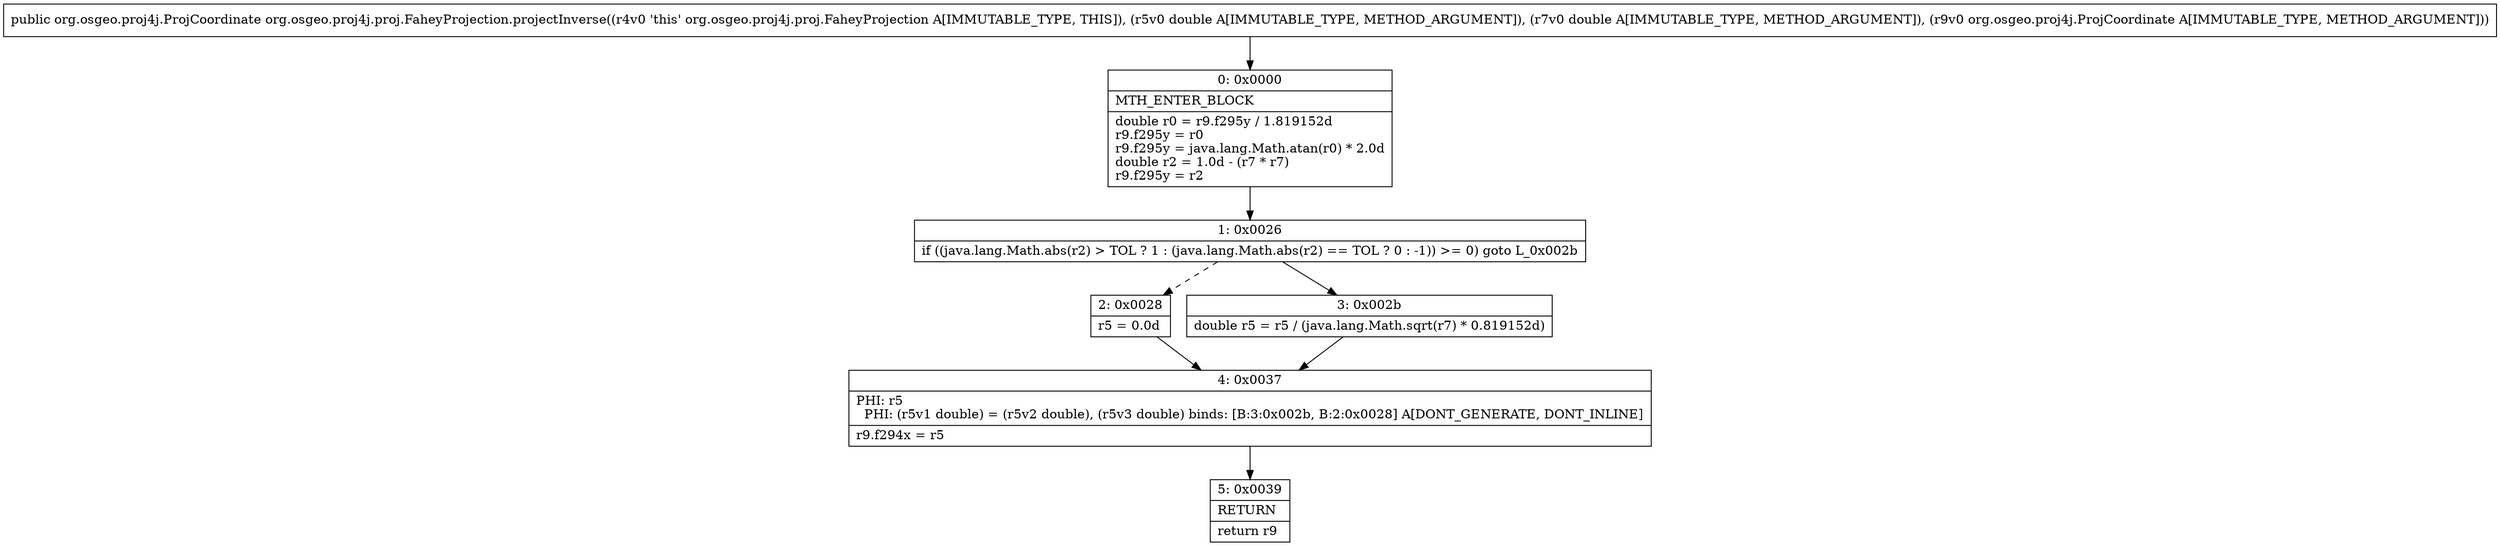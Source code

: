 digraph "CFG fororg.osgeo.proj4j.proj.FaheyProjection.projectInverse(DDLorg\/osgeo\/proj4j\/ProjCoordinate;)Lorg\/osgeo\/proj4j\/ProjCoordinate;" {
Node_0 [shape=record,label="{0\:\ 0x0000|MTH_ENTER_BLOCK\l|double r0 = r9.f295y \/ 1.819152d\lr9.f295y = r0\lr9.f295y = java.lang.Math.atan(r0) * 2.0d\ldouble r2 = 1.0d \- (r7 * r7)\lr9.f295y = r2\l}"];
Node_1 [shape=record,label="{1\:\ 0x0026|if ((java.lang.Math.abs(r2) \> TOL ? 1 : (java.lang.Math.abs(r2) == TOL ? 0 : \-1)) \>= 0) goto L_0x002b\l}"];
Node_2 [shape=record,label="{2\:\ 0x0028|r5 = 0.0d\l}"];
Node_3 [shape=record,label="{3\:\ 0x002b|double r5 = r5 \/ (java.lang.Math.sqrt(r7) * 0.819152d)\l}"];
Node_4 [shape=record,label="{4\:\ 0x0037|PHI: r5 \l  PHI: (r5v1 double) = (r5v2 double), (r5v3 double) binds: [B:3:0x002b, B:2:0x0028] A[DONT_GENERATE, DONT_INLINE]\l|r9.f294x = r5\l}"];
Node_5 [shape=record,label="{5\:\ 0x0039|RETURN\l|return r9\l}"];
MethodNode[shape=record,label="{public org.osgeo.proj4j.ProjCoordinate org.osgeo.proj4j.proj.FaheyProjection.projectInverse((r4v0 'this' org.osgeo.proj4j.proj.FaheyProjection A[IMMUTABLE_TYPE, THIS]), (r5v0 double A[IMMUTABLE_TYPE, METHOD_ARGUMENT]), (r7v0 double A[IMMUTABLE_TYPE, METHOD_ARGUMENT]), (r9v0 org.osgeo.proj4j.ProjCoordinate A[IMMUTABLE_TYPE, METHOD_ARGUMENT])) }"];
MethodNode -> Node_0;
Node_0 -> Node_1;
Node_1 -> Node_2[style=dashed];
Node_1 -> Node_3;
Node_2 -> Node_4;
Node_3 -> Node_4;
Node_4 -> Node_5;
}

